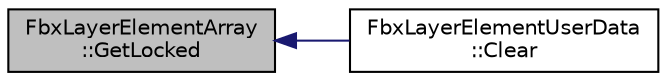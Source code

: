 digraph "FbxLayerElementArray::GetLocked"
{
  edge [fontname="Helvetica",fontsize="10",labelfontname="Helvetica",labelfontsize="10"];
  node [fontname="Helvetica",fontsize="10",shape=record];
  rankdir="LR";
  Node70 [label="FbxLayerElementArray\l::GetLocked",height=0.2,width=0.4,color="black", fillcolor="grey75", style="filled", fontcolor="black"];
  Node70 -> Node71 [dir="back",color="midnightblue",fontsize="10",style="solid"];
  Node71 [label="FbxLayerElementUserData\l::Clear",height=0.2,width=0.4,color="black", fillcolor="white", style="filled",URL="$class_fbx_layer_element_user_data.html#aa945631c932f3c811013c903e5ecf55e"];
}
